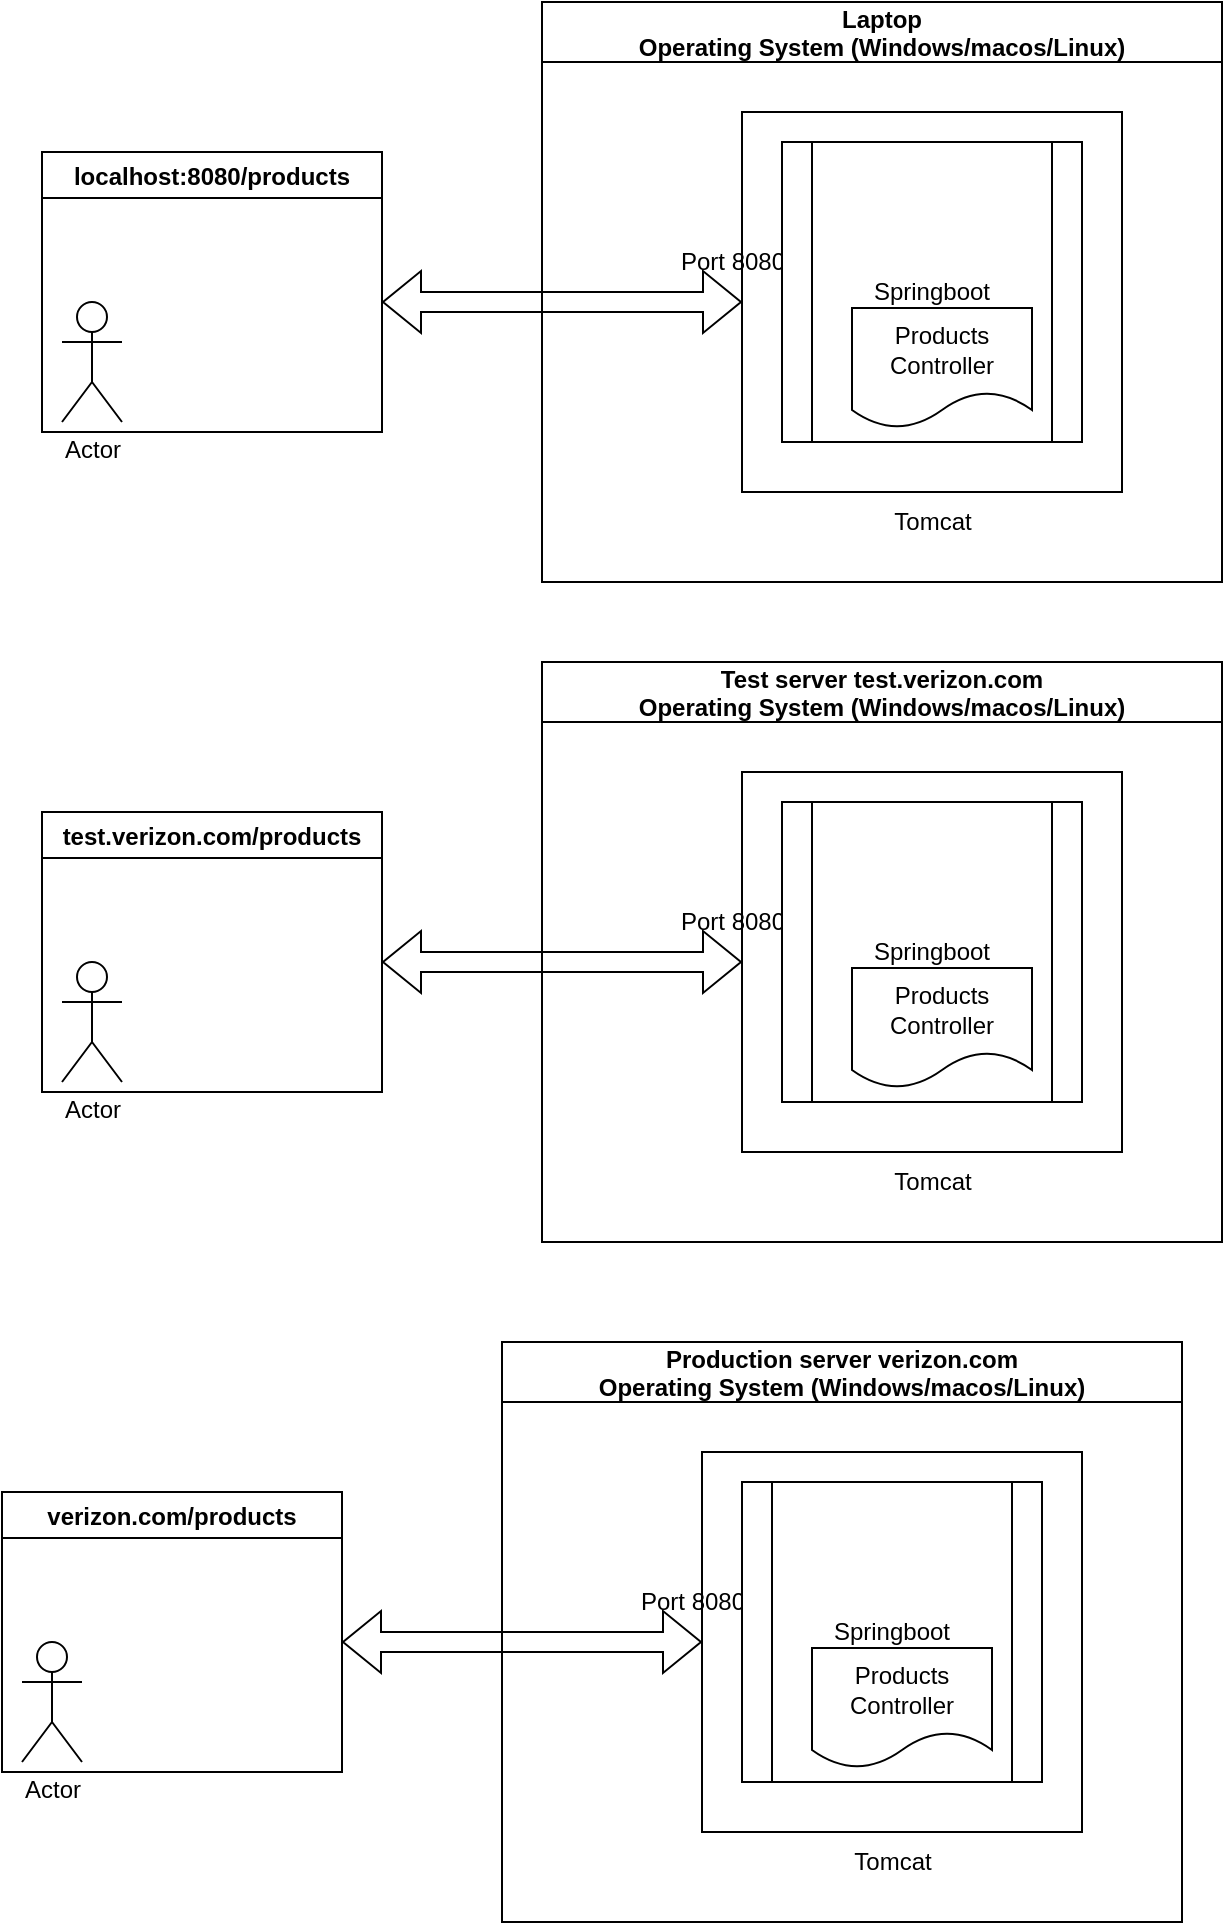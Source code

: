 <mxfile version="17.4.6" type="device"><diagram id="iTKu0n8nwvX_-7GuBgQf" name="Page-1"><mxGraphModel dx="1211" dy="656" grid="1" gridSize="10" guides="1" tooltips="1" connect="1" arrows="1" fold="1" page="1" pageScale="1" pageWidth="850" pageHeight="1100" math="0" shadow="0"><root><mxCell id="0"/><mxCell id="1" parent="0"/><mxCell id="HxCgHmveBm49pU0KoJN6-1" value="Laptop&#10;Operating System (Windows/macos/Linux)" style="swimlane;startSize=30;" vertex="1" parent="1"><mxGeometry x="320" y="140" width="340" height="290" as="geometry"/></mxCell><mxCell id="HxCgHmveBm49pU0KoJN6-2" value="" style="whiteSpace=wrap;html=1;aspect=fixed;" vertex="1" parent="HxCgHmveBm49pU0KoJN6-1"><mxGeometry x="100" y="55" width="190" height="190" as="geometry"/></mxCell><mxCell id="HxCgHmveBm49pU0KoJN6-3" value="Tomcat" style="text;html=1;align=center;verticalAlign=middle;resizable=0;points=[];autosize=1;strokeColor=none;fillColor=none;" vertex="1" parent="HxCgHmveBm49pU0KoJN6-1"><mxGeometry x="170" y="250" width="50" height="20" as="geometry"/></mxCell><mxCell id="HxCgHmveBm49pU0KoJN6-7" value="Port 8080" style="text;html=1;align=center;verticalAlign=middle;resizable=0;points=[];autosize=1;strokeColor=none;fillColor=none;" vertex="1" parent="HxCgHmveBm49pU0KoJN6-1"><mxGeometry x="60" y="120" width="70" height="20" as="geometry"/></mxCell><mxCell id="HxCgHmveBm49pU0KoJN6-8" value="Springboot" style="shape=process;whiteSpace=wrap;html=1;backgroundOutline=1;" vertex="1" parent="HxCgHmveBm49pU0KoJN6-1"><mxGeometry x="120" y="70" width="150" height="150" as="geometry"/></mxCell><mxCell id="HxCgHmveBm49pU0KoJN6-9" value="Products Controller" style="shape=document;whiteSpace=wrap;html=1;boundedLbl=1;" vertex="1" parent="HxCgHmveBm49pU0KoJN6-1"><mxGeometry x="155" y="153" width="90" height="60" as="geometry"/></mxCell><mxCell id="HxCgHmveBm49pU0KoJN6-4" value="localhost:8080/products" style="swimlane;" vertex="1" parent="1"><mxGeometry x="70" y="215" width="170" height="140" as="geometry"/></mxCell><mxCell id="HxCgHmveBm49pU0KoJN6-5" value="Actor" style="shape=umlActor;verticalLabelPosition=bottom;verticalAlign=top;html=1;outlineConnect=0;" vertex="1" parent="HxCgHmveBm49pU0KoJN6-4"><mxGeometry x="10" y="75" width="30" height="60" as="geometry"/></mxCell><mxCell id="HxCgHmveBm49pU0KoJN6-6" value="" style="shape=flexArrow;endArrow=classic;startArrow=classic;html=1;rounded=0;entryX=0;entryY=0.5;entryDx=0;entryDy=0;" edge="1" parent="1" target="HxCgHmveBm49pU0KoJN6-2"><mxGeometry width="100" height="100" relative="1" as="geometry"><mxPoint x="240" y="290" as="sourcePoint"/><mxPoint x="470" y="280" as="targetPoint"/></mxGeometry></mxCell><mxCell id="HxCgHmveBm49pU0KoJN6-28" value="Test server test.verizon.com&#10;Operating System (Windows/macos/Linux)" style="swimlane;startSize=30;" vertex="1" parent="1"><mxGeometry x="320" y="470" width="340" height="290" as="geometry"/></mxCell><mxCell id="HxCgHmveBm49pU0KoJN6-29" value="" style="whiteSpace=wrap;html=1;aspect=fixed;" vertex="1" parent="HxCgHmveBm49pU0KoJN6-28"><mxGeometry x="100" y="55" width="190" height="190" as="geometry"/></mxCell><mxCell id="HxCgHmveBm49pU0KoJN6-30" value="Tomcat" style="text;html=1;align=center;verticalAlign=middle;resizable=0;points=[];autosize=1;strokeColor=none;fillColor=none;" vertex="1" parent="HxCgHmveBm49pU0KoJN6-28"><mxGeometry x="170" y="250" width="50" height="20" as="geometry"/></mxCell><mxCell id="HxCgHmveBm49pU0KoJN6-31" value="Port 8080" style="text;html=1;align=center;verticalAlign=middle;resizable=0;points=[];autosize=1;strokeColor=none;fillColor=none;" vertex="1" parent="HxCgHmveBm49pU0KoJN6-28"><mxGeometry x="60" y="120" width="70" height="20" as="geometry"/></mxCell><mxCell id="HxCgHmveBm49pU0KoJN6-32" value="Springboot" style="shape=process;whiteSpace=wrap;html=1;backgroundOutline=1;" vertex="1" parent="HxCgHmveBm49pU0KoJN6-28"><mxGeometry x="120" y="70" width="150" height="150" as="geometry"/></mxCell><mxCell id="HxCgHmveBm49pU0KoJN6-33" value="Products Controller" style="shape=document;whiteSpace=wrap;html=1;boundedLbl=1;" vertex="1" parent="HxCgHmveBm49pU0KoJN6-28"><mxGeometry x="155" y="153" width="90" height="60" as="geometry"/></mxCell><mxCell id="HxCgHmveBm49pU0KoJN6-34" value="test.verizon.com/products" style="swimlane;" vertex="1" parent="1"><mxGeometry x="70" y="545" width="170" height="140" as="geometry"/></mxCell><mxCell id="HxCgHmveBm49pU0KoJN6-35" value="Actor" style="shape=umlActor;verticalLabelPosition=bottom;verticalAlign=top;html=1;outlineConnect=0;" vertex="1" parent="HxCgHmveBm49pU0KoJN6-34"><mxGeometry x="10" y="75" width="30" height="60" as="geometry"/></mxCell><mxCell id="HxCgHmveBm49pU0KoJN6-36" value="" style="shape=flexArrow;endArrow=classic;startArrow=classic;html=1;rounded=0;entryX=0;entryY=0.5;entryDx=0;entryDy=0;" edge="1" parent="1" target="HxCgHmveBm49pU0KoJN6-29"><mxGeometry width="100" height="100" relative="1" as="geometry"><mxPoint x="240" y="620" as="sourcePoint"/><mxPoint x="470" y="610" as="targetPoint"/></mxGeometry></mxCell><mxCell id="HxCgHmveBm49pU0KoJN6-38" value="Production server verizon.com&#10;Operating System (Windows/macos/Linux)" style="swimlane;startSize=30;" vertex="1" parent="1"><mxGeometry x="300" y="810" width="340" height="290" as="geometry"/></mxCell><mxCell id="HxCgHmveBm49pU0KoJN6-39" value="" style="whiteSpace=wrap;html=1;aspect=fixed;" vertex="1" parent="HxCgHmveBm49pU0KoJN6-38"><mxGeometry x="100" y="55" width="190" height="190" as="geometry"/></mxCell><mxCell id="HxCgHmveBm49pU0KoJN6-40" value="Tomcat" style="text;html=1;align=center;verticalAlign=middle;resizable=0;points=[];autosize=1;strokeColor=none;fillColor=none;" vertex="1" parent="HxCgHmveBm49pU0KoJN6-38"><mxGeometry x="170" y="250" width="50" height="20" as="geometry"/></mxCell><mxCell id="HxCgHmveBm49pU0KoJN6-41" value="Port 8080" style="text;html=1;align=center;verticalAlign=middle;resizable=0;points=[];autosize=1;strokeColor=none;fillColor=none;" vertex="1" parent="HxCgHmveBm49pU0KoJN6-38"><mxGeometry x="60" y="120" width="70" height="20" as="geometry"/></mxCell><mxCell id="HxCgHmveBm49pU0KoJN6-42" value="Springboot" style="shape=process;whiteSpace=wrap;html=1;backgroundOutline=1;" vertex="1" parent="HxCgHmveBm49pU0KoJN6-38"><mxGeometry x="120" y="70" width="150" height="150" as="geometry"/></mxCell><mxCell id="HxCgHmveBm49pU0KoJN6-43" value="Products Controller" style="shape=document;whiteSpace=wrap;html=1;boundedLbl=1;" vertex="1" parent="HxCgHmveBm49pU0KoJN6-38"><mxGeometry x="155" y="153" width="90" height="60" as="geometry"/></mxCell><mxCell id="HxCgHmveBm49pU0KoJN6-44" value="verizon.com/products" style="swimlane;" vertex="1" parent="1"><mxGeometry x="50" y="885" width="170" height="140" as="geometry"/></mxCell><mxCell id="HxCgHmveBm49pU0KoJN6-45" value="Actor" style="shape=umlActor;verticalLabelPosition=bottom;verticalAlign=top;html=1;outlineConnect=0;" vertex="1" parent="HxCgHmveBm49pU0KoJN6-44"><mxGeometry x="10" y="75" width="30" height="60" as="geometry"/></mxCell><mxCell id="HxCgHmveBm49pU0KoJN6-46" value="" style="shape=flexArrow;endArrow=classic;startArrow=classic;html=1;rounded=0;entryX=0;entryY=0.5;entryDx=0;entryDy=0;" edge="1" parent="1" target="HxCgHmveBm49pU0KoJN6-39"><mxGeometry width="100" height="100" relative="1" as="geometry"><mxPoint x="220" y="960" as="sourcePoint"/><mxPoint x="450" y="950" as="targetPoint"/></mxGeometry></mxCell></root></mxGraphModel></diagram></mxfile>